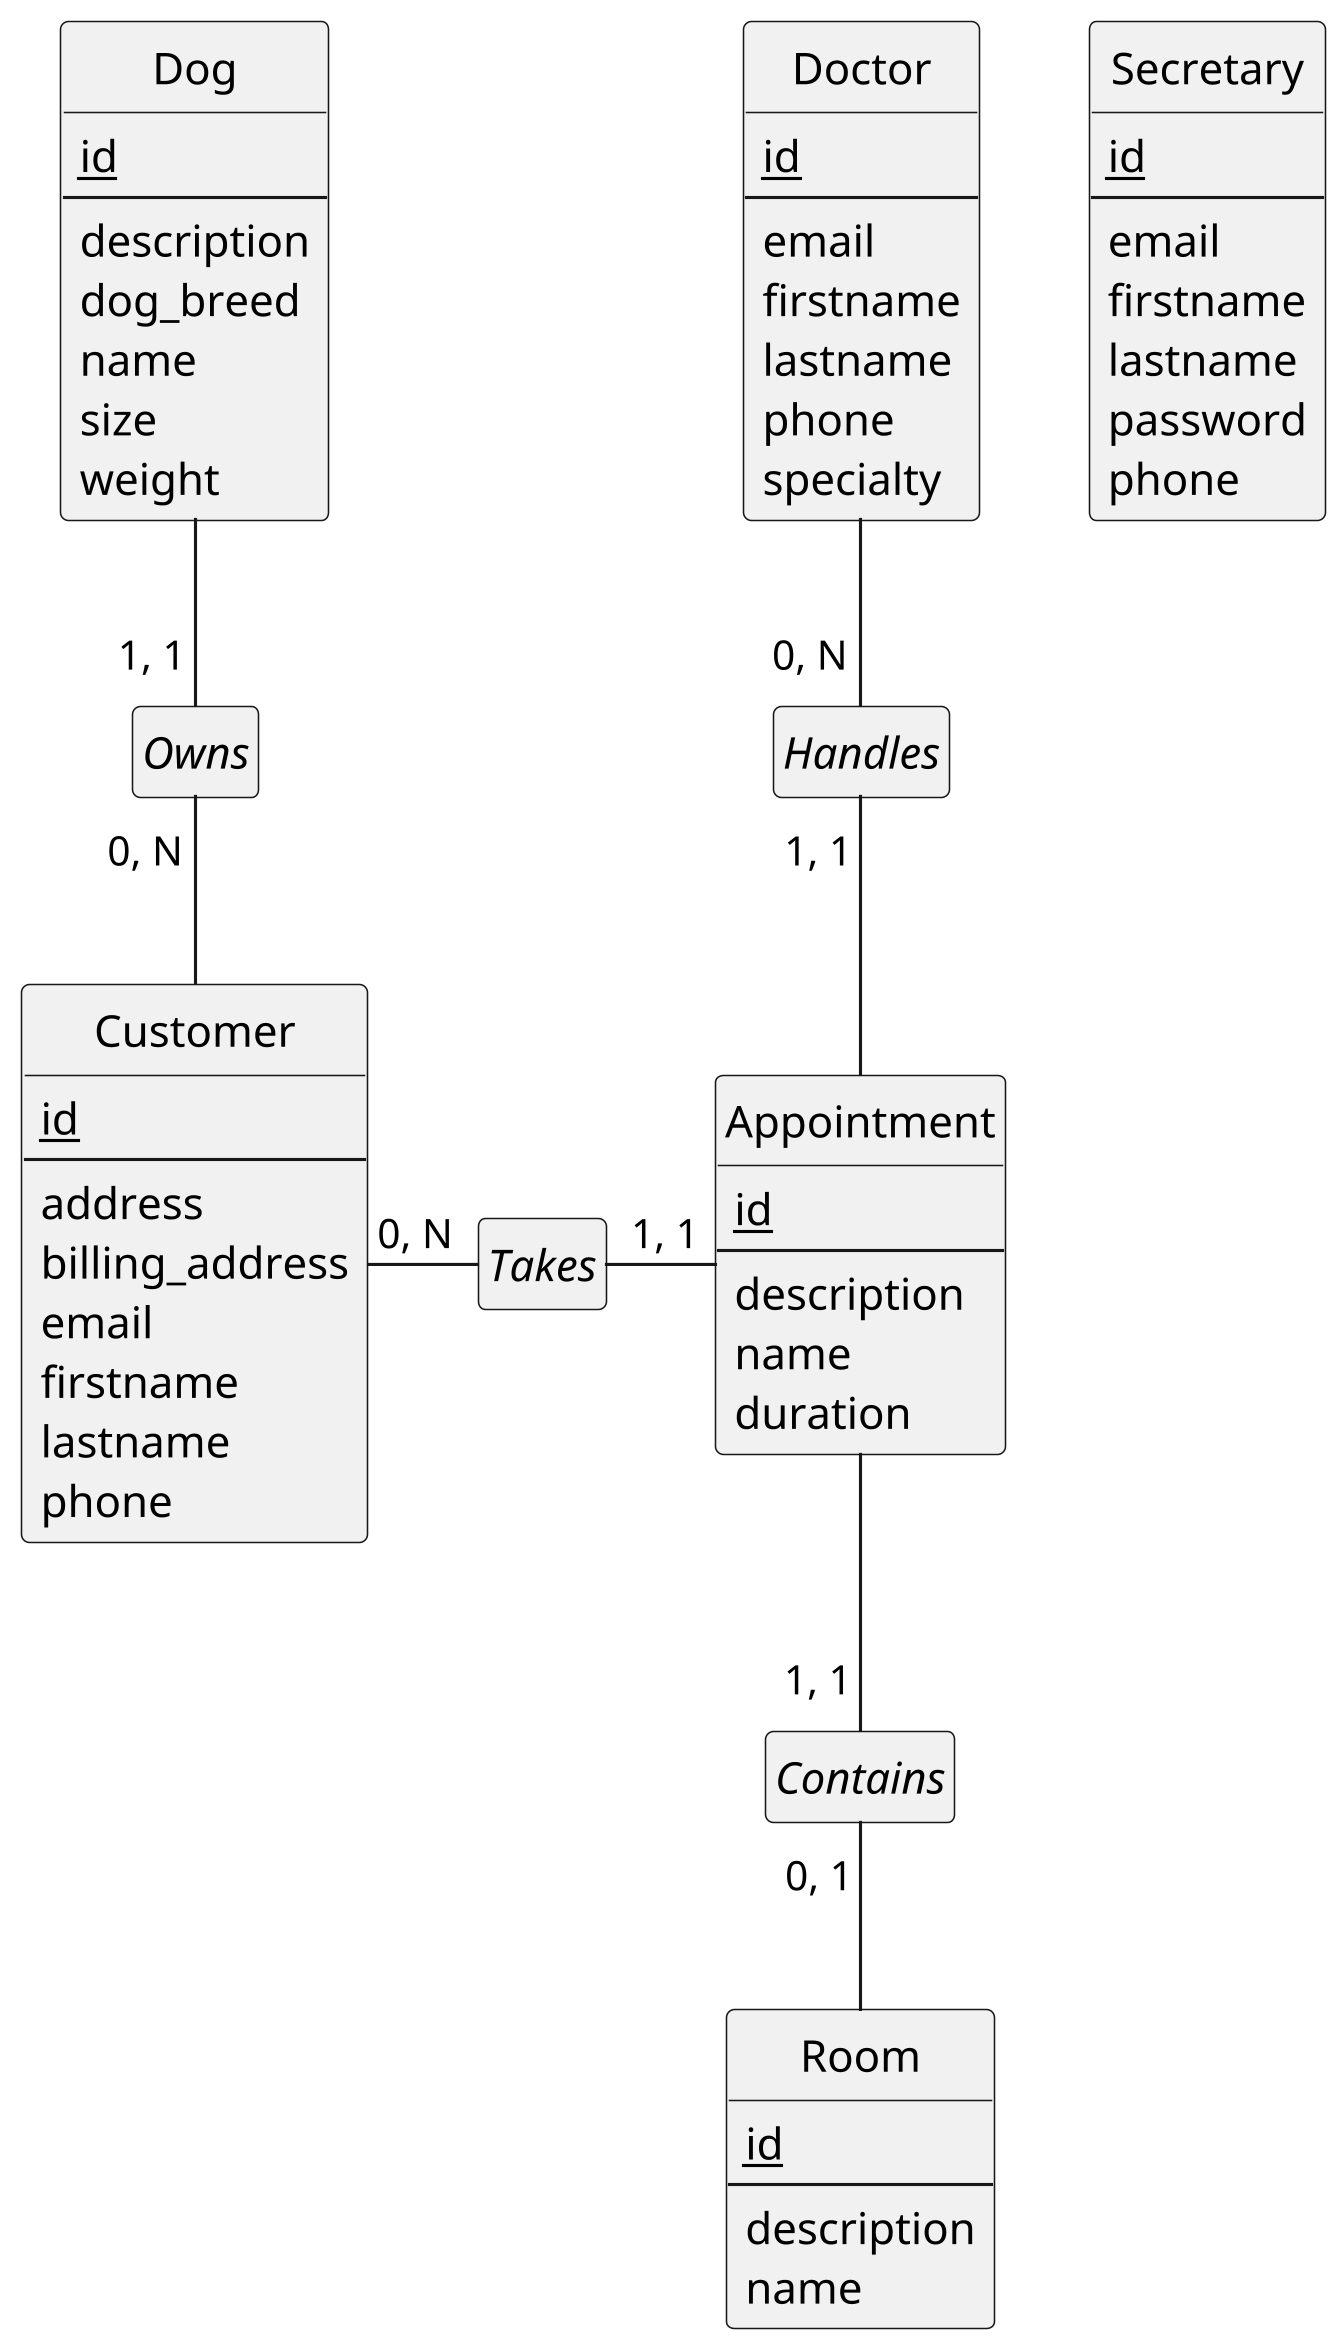 @startuml

!define table(x) class x << (T,#FFAAAA) >>
!define verb(x) interface x << (V,#FFAAAA) >>
!define primary_key(x) <u>x</u>
skinparam dpi 300
hide methods
hide empty members
hide circle
hide stereotypes

table(Secretary) {
    primary_key(id)
    --
    email
    firstname
    lastname
    password
    phone
}

table(Doctor) {
    primary_key(id)
    --
    email
    firstname
    lastname
    phone
    specialty
}

table(Customer) {
    primary_key(id)
    --
    address
    billing_address
    email
    firstname
    lastname
    phone
}

table(Appointment) {
        primary_key(id)
        --
        description
        name
        duration
}

table(Dog) {
    primary_key(id)
    --
    description
    dog_breed
    name
    size
    weight
}

table(Room) {
    primary_key(id)
    --
    description
    name
}

verb(Contains)
verb(Handles)
verb(Owns)
verb(Takes)

Appointment -- "1, 1" Contains
Contains "0, 1" -- Room

Dog -- "1, 1" Owns
Owns "0, N" -- Customer

Customer - "0, N" Takes
Takes "1, 1" - Appointment

Doctor -- "0, N" Handles
Handles "1, 1" -- Appointment

@enduml
